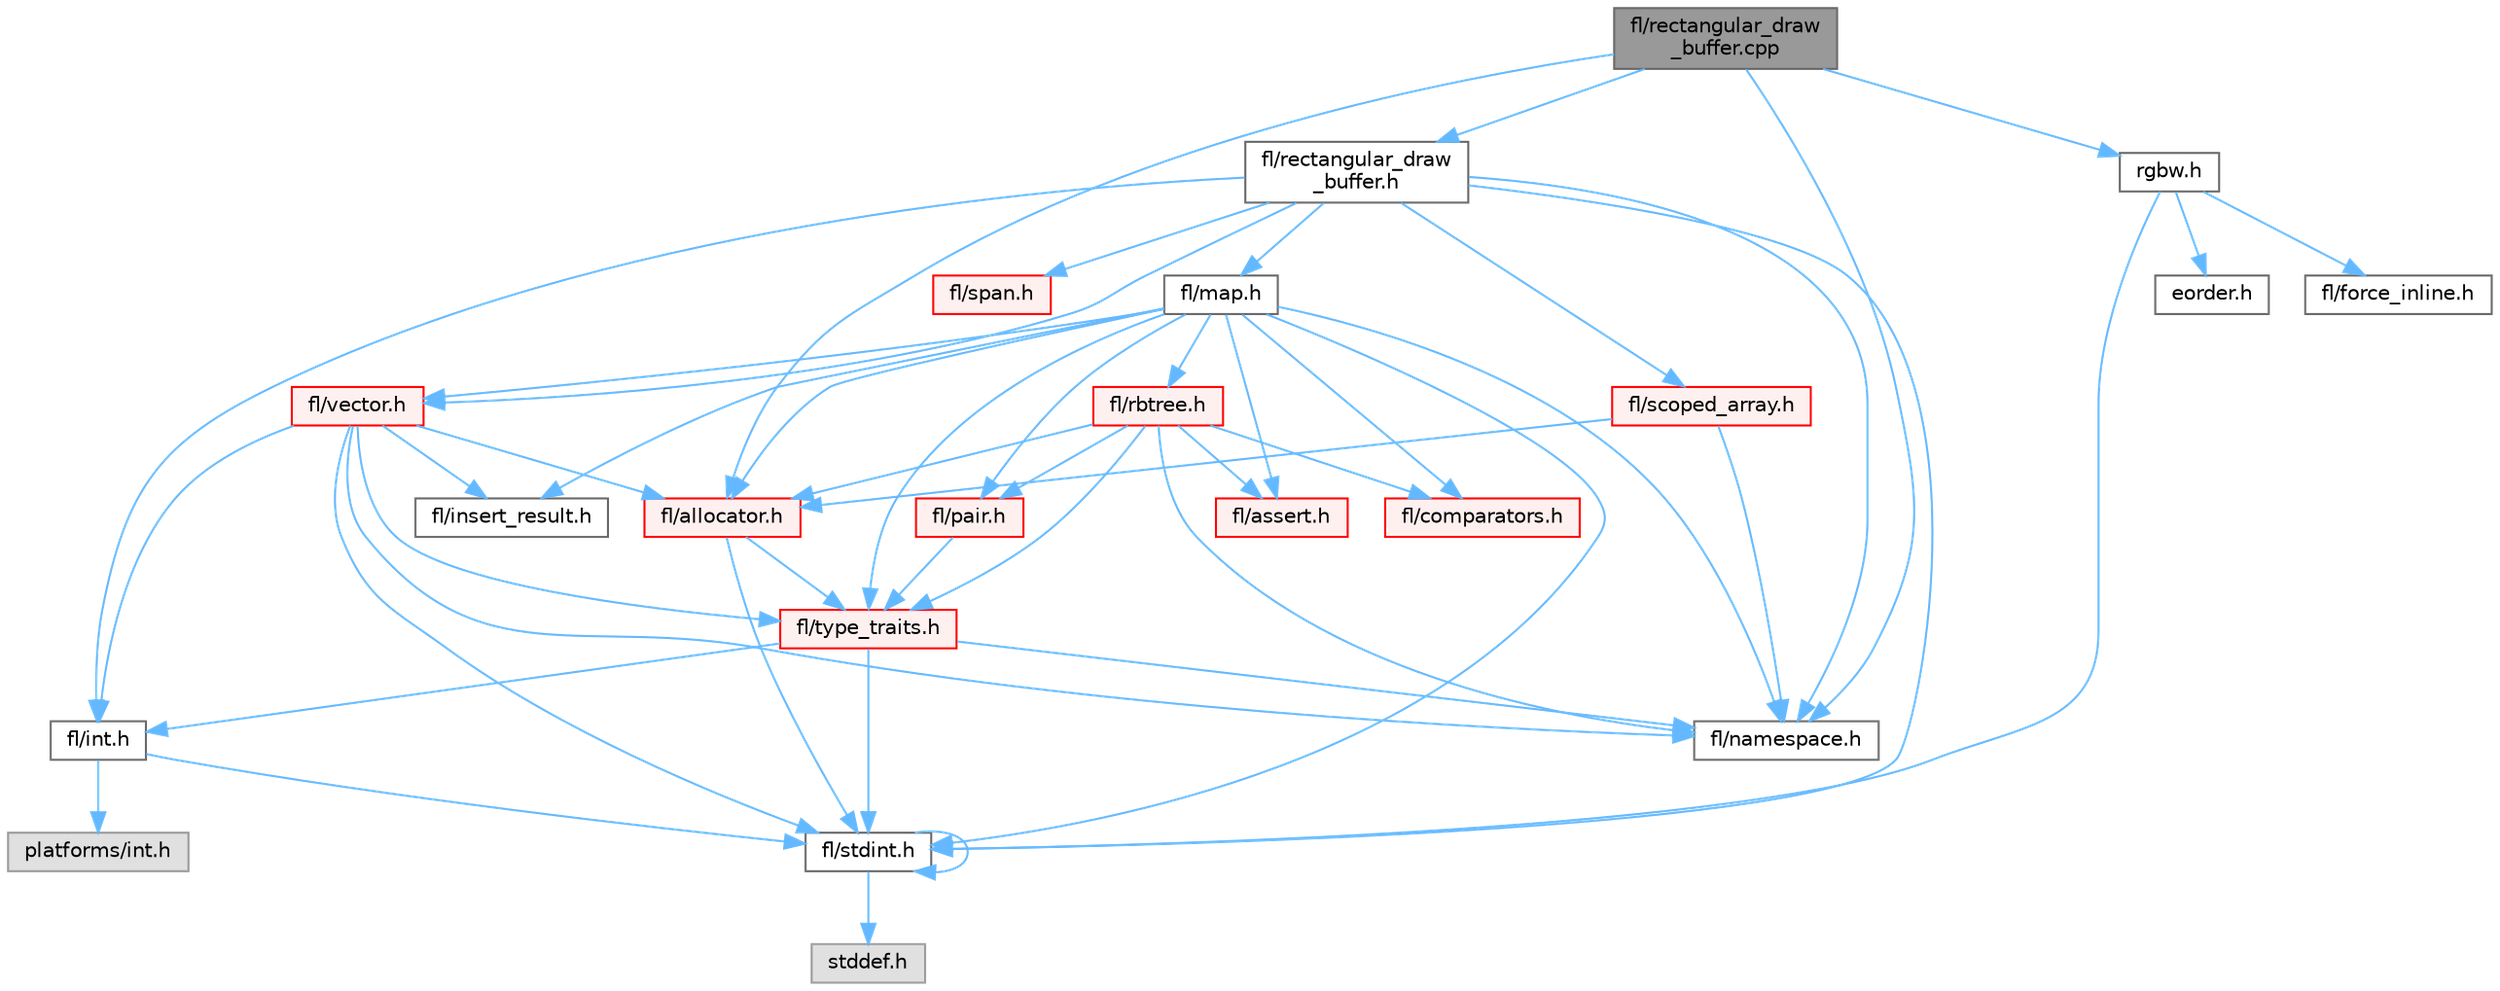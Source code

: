 digraph "fl/rectangular_draw_buffer.cpp"
{
 // INTERACTIVE_SVG=YES
 // LATEX_PDF_SIZE
  bgcolor="transparent";
  edge [fontname=Helvetica,fontsize=10,labelfontname=Helvetica,labelfontsize=10];
  node [fontname=Helvetica,fontsize=10,shape=box,height=0.2,width=0.4];
  Node1 [id="Node000001",label="fl/rectangular_draw\l_buffer.cpp",height=0.2,width=0.4,color="gray40", fillcolor="grey60", style="filled", fontcolor="black",tooltip=" "];
  Node1 -> Node2 [id="edge1_Node000001_Node000002",color="steelblue1",style="solid",tooltip=" "];
  Node2 [id="Node000002",label="fl/rectangular_draw\l_buffer.h",height=0.2,width=0.4,color="grey40", fillcolor="white", style="filled",URL="$d9/df3/rectangular__draw__buffer_8h.html",tooltip=" "];
  Node2 -> Node3 [id="edge2_Node000002_Node000003",color="steelblue1",style="solid",tooltip=" "];
  Node3 [id="Node000003",label="fl/stdint.h",height=0.2,width=0.4,color="grey40", fillcolor="white", style="filled",URL="$df/dd8/stdint_8h.html",tooltip=" "];
  Node3 -> Node4 [id="edge3_Node000003_Node000004",color="steelblue1",style="solid",tooltip=" "];
  Node4 [id="Node000004",label="stddef.h",height=0.2,width=0.4,color="grey60", fillcolor="#E0E0E0", style="filled",tooltip=" "];
  Node3 -> Node3 [id="edge4_Node000003_Node000003",color="steelblue1",style="solid",tooltip=" "];
  Node2 -> Node5 [id="edge5_Node000002_Node000005",color="steelblue1",style="solid",tooltip=" "];
  Node5 [id="Node000005",label="fl/int.h",height=0.2,width=0.4,color="grey40", fillcolor="white", style="filled",URL="$d3/d7e/int_8h.html",tooltip=" "];
  Node5 -> Node3 [id="edge6_Node000005_Node000003",color="steelblue1",style="solid",tooltip=" "];
  Node5 -> Node6 [id="edge7_Node000005_Node000006",color="steelblue1",style="solid",tooltip=" "];
  Node6 [id="Node000006",label="platforms/int.h",height=0.2,width=0.4,color="grey60", fillcolor="#E0E0E0", style="filled",tooltip=" "];
  Node2 -> Node7 [id="edge8_Node000002_Node000007",color="steelblue1",style="solid",tooltip=" "];
  Node7 [id="Node000007",label="fl/map.h",height=0.2,width=0.4,color="grey40", fillcolor="white", style="filled",URL="$dc/db7/map_8h.html",tooltip=" "];
  Node7 -> Node3 [id="edge9_Node000007_Node000003",color="steelblue1",style="solid",tooltip=" "];
  Node7 -> Node8 [id="edge10_Node000007_Node000008",color="steelblue1",style="solid",tooltip=" "];
  Node8 [id="Node000008",label="fl/assert.h",height=0.2,width=0.4,color="red", fillcolor="#FFF0F0", style="filled",URL="$dc/da7/assert_8h.html",tooltip=" "];
  Node7 -> Node10 [id="edge11_Node000007_Node000010",color="steelblue1",style="solid",tooltip=" "];
  Node10 [id="Node000010",label="fl/comparators.h",height=0.2,width=0.4,color="red", fillcolor="#FFF0F0", style="filled",URL="$dc/d7e/comparators_8h.html",tooltip=" "];
  Node7 -> Node52 [id="edge12_Node000007_Node000052",color="steelblue1",style="solid",tooltip=" "];
  Node52 [id="Node000052",label="fl/insert_result.h",height=0.2,width=0.4,color="grey40", fillcolor="white", style="filled",URL="$d1/d22/insert__result_8h.html",tooltip=" "];
  Node7 -> Node23 [id="edge13_Node000007_Node000023",color="steelblue1",style="solid",tooltip=" "];
  Node23 [id="Node000023",label="fl/namespace.h",height=0.2,width=0.4,color="grey40", fillcolor="white", style="filled",URL="$df/d2a/namespace_8h.html",tooltip="Implements the FastLED namespace macros."];
  Node7 -> Node55 [id="edge14_Node000007_Node000055",color="steelblue1",style="solid",tooltip=" "];
  Node55 [id="Node000055",label="fl/pair.h",height=0.2,width=0.4,color="red", fillcolor="#FFF0F0", style="filled",URL="$d3/d41/pair_8h.html",tooltip=" "];
  Node55 -> Node12 [id="edge15_Node000055_Node000012",color="steelblue1",style="solid",tooltip=" "];
  Node12 [id="Node000012",label="fl/type_traits.h",height=0.2,width=0.4,color="red", fillcolor="#FFF0F0", style="filled",URL="$df/d63/type__traits_8h.html",tooltip=" "];
  Node12 -> Node3 [id="edge16_Node000012_Node000003",color="steelblue1",style="solid",tooltip=" "];
  Node12 -> Node23 [id="edge17_Node000012_Node000023",color="steelblue1",style="solid",tooltip=" "];
  Node12 -> Node5 [id="edge18_Node000012_Node000005",color="steelblue1",style="solid",tooltip=" "];
  Node7 -> Node12 [id="edge19_Node000007_Node000012",color="steelblue1",style="solid",tooltip=" "];
  Node7 -> Node50 [id="edge20_Node000007_Node000050",color="steelblue1",style="solid",tooltip=" "];
  Node50 [id="Node000050",label="fl/vector.h",height=0.2,width=0.4,color="red", fillcolor="#FFF0F0", style="filled",URL="$d6/d68/vector_8h.html",tooltip=" "];
  Node50 -> Node3 [id="edge21_Node000050_Node000003",color="steelblue1",style="solid",tooltip=" "];
  Node50 -> Node5 [id="edge22_Node000050_Node000005",color="steelblue1",style="solid",tooltip=" "];
  Node50 -> Node52 [id="edge23_Node000050_Node000052",color="steelblue1",style="solid",tooltip=" "];
  Node50 -> Node23 [id="edge24_Node000050_Node000023",color="steelblue1",style="solid",tooltip=" "];
  Node50 -> Node32 [id="edge25_Node000050_Node000032",color="steelblue1",style="solid",tooltip=" "];
  Node32 [id="Node000032",label="fl/allocator.h",height=0.2,width=0.4,color="red", fillcolor="#FFF0F0", style="filled",URL="$da/da9/allocator_8h.html",tooltip=" "];
  Node32 -> Node12 [id="edge26_Node000032_Node000012",color="steelblue1",style="solid",tooltip=" "];
  Node32 -> Node3 [id="edge27_Node000032_Node000003",color="steelblue1",style="solid",tooltip=" "];
  Node50 -> Node12 [id="edge28_Node000050_Node000012",color="steelblue1",style="solid",tooltip=" "];
  Node7 -> Node56 [id="edge29_Node000007_Node000056",color="steelblue1",style="solid",tooltip=" "];
  Node56 [id="Node000056",label="fl/rbtree.h",height=0.2,width=0.4,color="red", fillcolor="#FFF0F0", style="filled",URL="$d5/ddf/rbtree_8h.html",tooltip=" "];
  Node56 -> Node8 [id="edge30_Node000056_Node000008",color="steelblue1",style="solid",tooltip=" "];
  Node56 -> Node10 [id="edge31_Node000056_Node000010",color="steelblue1",style="solid",tooltip=" "];
  Node56 -> Node23 [id="edge32_Node000056_Node000023",color="steelblue1",style="solid",tooltip=" "];
  Node56 -> Node55 [id="edge33_Node000056_Node000055",color="steelblue1",style="solid",tooltip=" "];
  Node56 -> Node12 [id="edge34_Node000056_Node000012",color="steelblue1",style="solid",tooltip=" "];
  Node56 -> Node32 [id="edge35_Node000056_Node000032",color="steelblue1",style="solid",tooltip=" "];
  Node7 -> Node32 [id="edge36_Node000007_Node000032",color="steelblue1",style="solid",tooltip=" "];
  Node2 -> Node23 [id="edge37_Node000002_Node000023",color="steelblue1",style="solid",tooltip=" "];
  Node2 -> Node31 [id="edge38_Node000002_Node000031",color="steelblue1",style="solid",tooltip=" "];
  Node31 [id="Node000031",label="fl/scoped_array.h",height=0.2,width=0.4,color="red", fillcolor="#FFF0F0", style="filled",URL="$dc/d00/scoped__array_8h.html",tooltip=" "];
  Node31 -> Node32 [id="edge39_Node000031_Node000032",color="steelblue1",style="solid",tooltip=" "];
  Node31 -> Node23 [id="edge40_Node000031_Node000023",color="steelblue1",style="solid",tooltip=" "];
  Node2 -> Node53 [id="edge41_Node000002_Node000053",color="steelblue1",style="solid",tooltip=" "];
  Node53 [id="Node000053",label="fl/span.h",height=0.2,width=0.4,color="red", fillcolor="#FFF0F0", style="filled",URL="$d4/d7a/span_8h.html",tooltip=" "];
  Node2 -> Node50 [id="edge42_Node000002_Node000050",color="steelblue1",style="solid",tooltip=" "];
  Node1 -> Node32 [id="edge43_Node000001_Node000032",color="steelblue1",style="solid",tooltip=" "];
  Node1 -> Node23 [id="edge44_Node000001_Node000023",color="steelblue1",style="solid",tooltip=" "];
  Node1 -> Node61 [id="edge45_Node000001_Node000061",color="steelblue1",style="solid",tooltip=" "];
  Node61 [id="Node000061",label="rgbw.h",height=0.2,width=0.4,color="grey40", fillcolor="white", style="filled",URL="$d6/d0a/fl_2rgbw_8h.html",tooltip="Functions for red, green, blue, white (RGBW) output."];
  Node61 -> Node3 [id="edge46_Node000061_Node000003",color="steelblue1",style="solid",tooltip=" "];
  Node61 -> Node62 [id="edge47_Node000061_Node000062",color="steelblue1",style="solid",tooltip=" "];
  Node62 [id="Node000062",label="eorder.h",height=0.2,width=0.4,color="grey40", fillcolor="white", style="filled",URL="$d5/dd4/fl_2eorder_8h.html",tooltip="Defines color channel ordering enumerations in the fl namespace."];
  Node61 -> Node18 [id="edge48_Node000061_Node000018",color="steelblue1",style="solid",tooltip=" "];
  Node18 [id="Node000018",label="fl/force_inline.h",height=0.2,width=0.4,color="grey40", fillcolor="white", style="filled",URL="$d4/d64/force__inline_8h.html",tooltip=" "];
}
